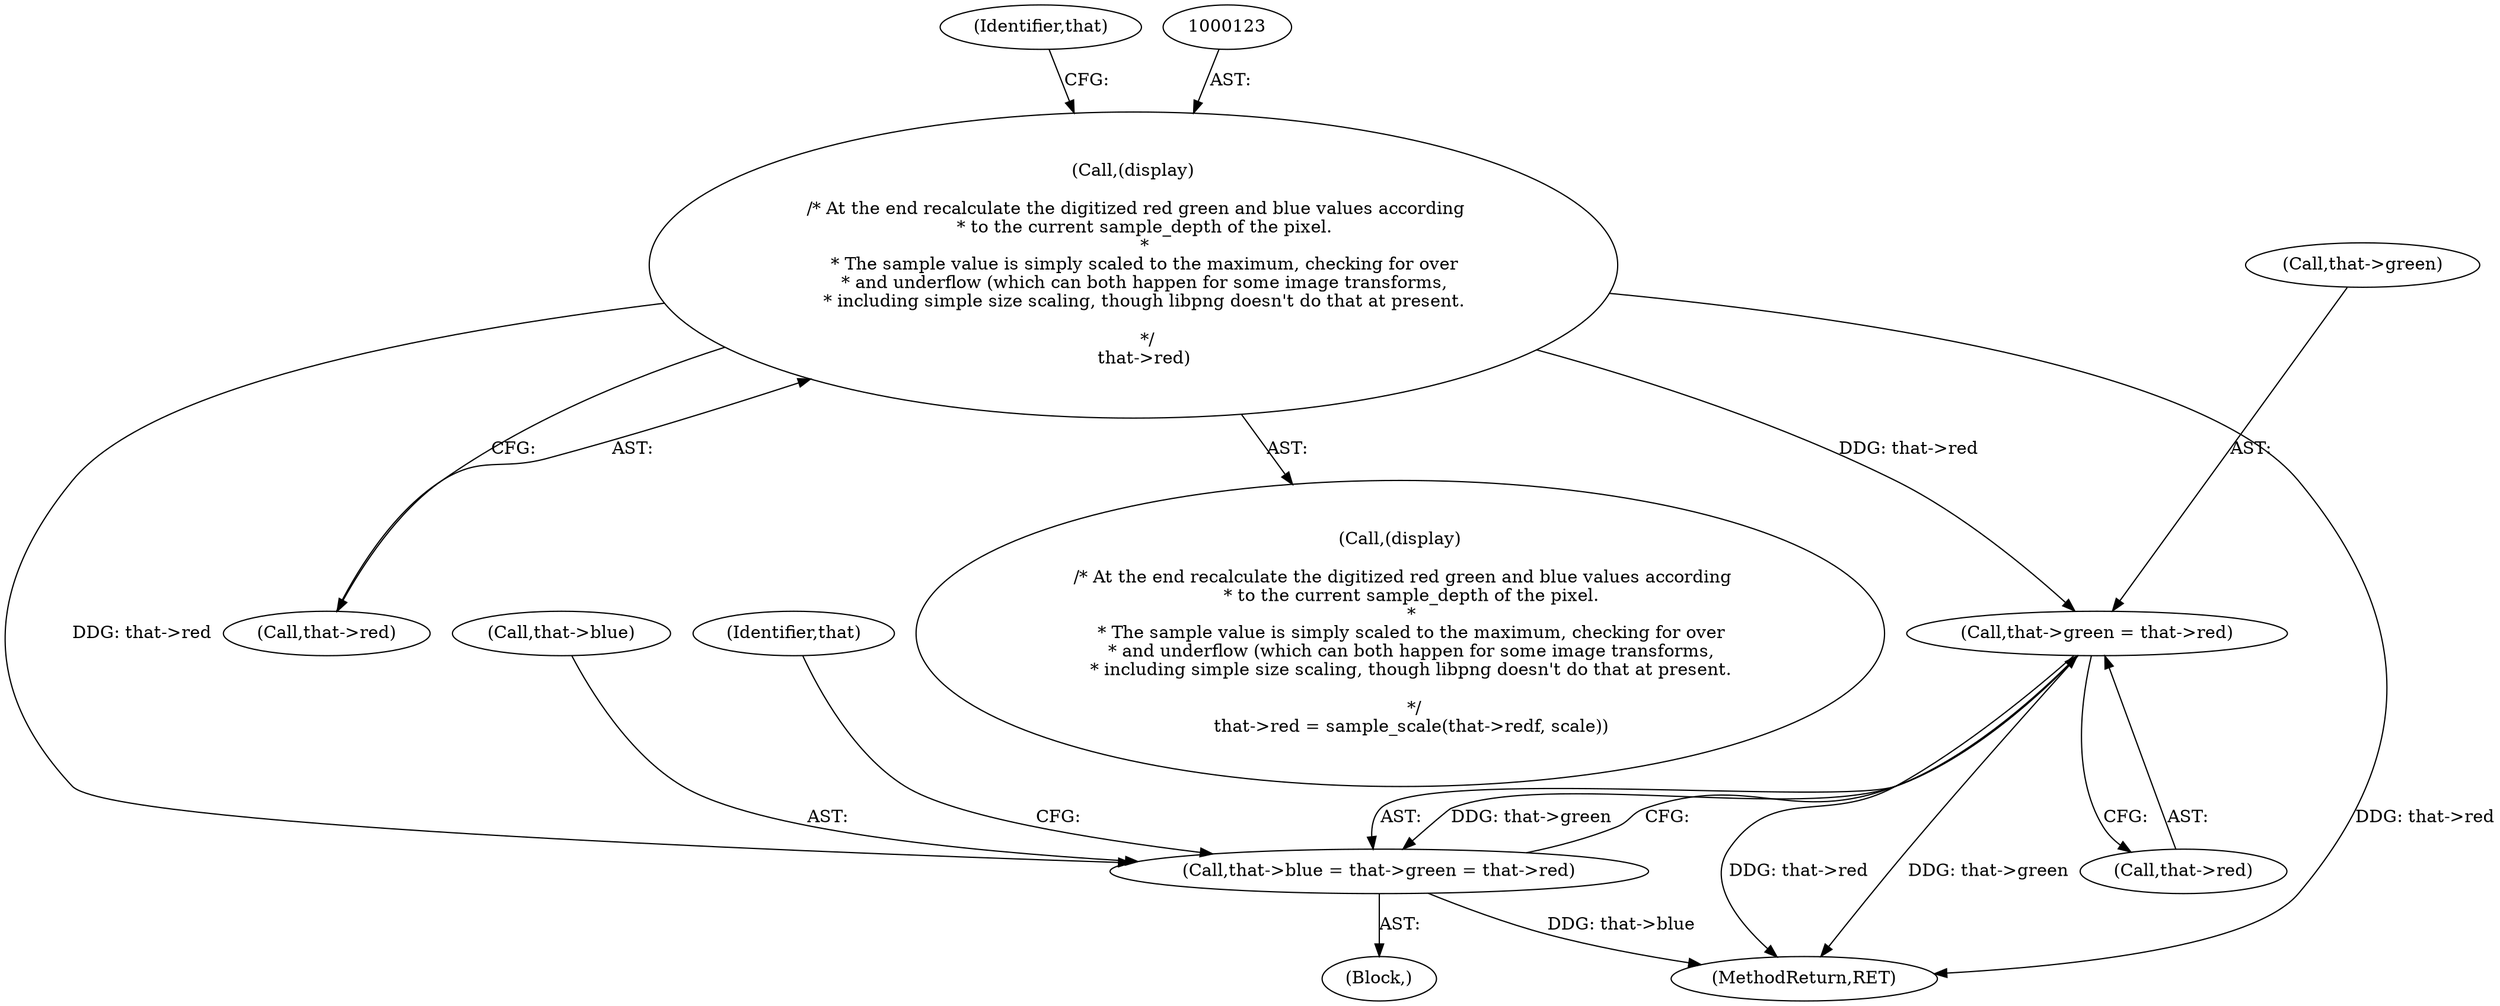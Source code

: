 digraph "0_Android_9d4853418ab2f754c2b63e091c29c5529b8b86ca_57@pointer" {
"1000208" [label="(Call,that->green = that->red)"];
"1000122" [label="(Call,(display)\n\n /* At the end recalculate the digitized red green and blue values according\n    * to the current sample_depth of the pixel.\n    *\n    * The sample value is simply scaled to the maximum, checking for over\n    * and underflow (which can both happen for some image transforms,\n    * including simple size scaling, though libpng doesn't do that at present.\n\n     */\n    that->red)"];
"1000204" [label="(Call,that->blue = that->green = that->red)"];
"1000209" [label="(Call,that->green)"];
"1000204" [label="(Call,that->blue = that->green = that->red)"];
"1000203" [label="(Block,)"];
"1000205" [label="(Call,that->blue)"];
"1000124" [label="(Call,that->red)"];
"1000122" [label="(Call,(display)\n\n /* At the end recalculate the digitized red green and blue values according\n    * to the current sample_depth of the pixel.\n    *\n    * The sample value is simply scaled to the maximum, checking for over\n    * and underflow (which can both happen for some image transforms,\n    * including simple size scaling, though libpng doesn't do that at present.\n\n     */\n    that->red)"];
"1000212" [label="(Call,that->red)"];
"1000208" [label="(Call,that->green = that->red)"];
"1000121" [label="(Call,(display)\n\n /* At the end recalculate the digitized red green and blue values according\n    * to the current sample_depth of the pixel.\n    *\n    * The sample value is simply scaled to the maximum, checking for over\n    * and underflow (which can both happen for some image transforms,\n    * including simple size scaling, though libpng doesn't do that at present.\n\n     */\n    that->red = sample_scale(that->redf, scale))"];
"1000291" [label="(MethodReturn,RET)"];
"1000129" [label="(Identifier,that)"];
"1000217" [label="(Identifier,that)"];
"1000208" -> "1000204"  [label="AST: "];
"1000208" -> "1000212"  [label="CFG: "];
"1000209" -> "1000208"  [label="AST: "];
"1000212" -> "1000208"  [label="AST: "];
"1000204" -> "1000208"  [label="CFG: "];
"1000208" -> "1000291"  [label="DDG: that->green"];
"1000208" -> "1000291"  [label="DDG: that->red"];
"1000208" -> "1000204"  [label="DDG: that->green"];
"1000122" -> "1000208"  [label="DDG: that->red"];
"1000122" -> "1000121"  [label="AST: "];
"1000122" -> "1000124"  [label="CFG: "];
"1000123" -> "1000122"  [label="AST: "];
"1000124" -> "1000122"  [label="AST: "];
"1000129" -> "1000122"  [label="CFG: "];
"1000122" -> "1000291"  [label="DDG: that->red"];
"1000122" -> "1000204"  [label="DDG: that->red"];
"1000204" -> "1000203"  [label="AST: "];
"1000205" -> "1000204"  [label="AST: "];
"1000217" -> "1000204"  [label="CFG: "];
"1000204" -> "1000291"  [label="DDG: that->blue"];
}
